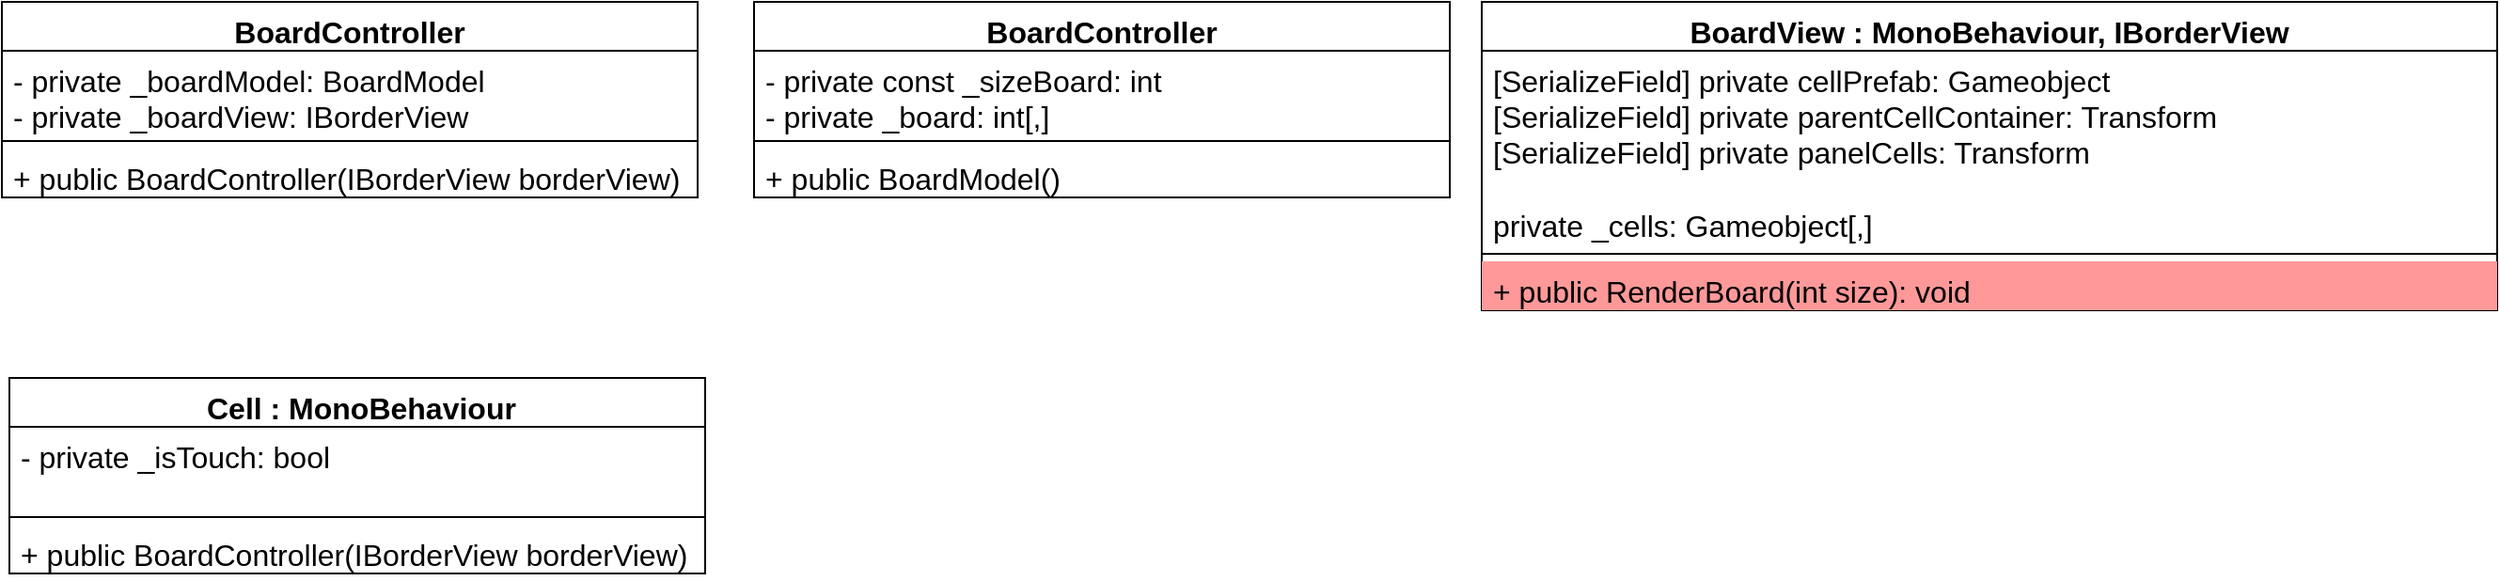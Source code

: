 <mxfile version="21.6.8" type="github">
  <diagram name="Страница — 1" id="X_MFsi-lvggPyJvfzXdd">
    <mxGraphModel dx="840" dy="505" grid="1" gridSize="10" guides="1" tooltips="1" connect="1" arrows="1" fold="1" page="1" pageScale="1" pageWidth="827" pageHeight="1169" math="0" shadow="0">
      <root>
        <mxCell id="0" />
        <mxCell id="1" parent="0" />
        <mxCell id="auqUNaoc3VuofEOo_eY_-2" value="BoardController" style="swimlane;fontStyle=1;align=center;verticalAlign=top;childLayout=stackLayout;horizontal=1;startSize=26;horizontalStack=0;resizeParent=1;resizeParentMax=0;resizeLast=0;collapsible=1;marginBottom=0;whiteSpace=wrap;html=1;fontSize=16;" vertex="1" parent="1">
          <mxGeometry x="40" y="40" width="370" height="104" as="geometry" />
        </mxCell>
        <mxCell id="auqUNaoc3VuofEOo_eY_-3" value="- private _boardModel: BoardModel&lt;br&gt;- private _boardView: IBorderView&lt;br&gt;&amp;nbsp;" style="text;strokeColor=none;fillColor=none;align=left;verticalAlign=top;spacingLeft=4;spacingRight=4;overflow=hidden;rotatable=0;points=[[0,0.5],[1,0.5]];portConstraint=eastwest;whiteSpace=wrap;html=1;fontSize=16;" vertex="1" parent="auqUNaoc3VuofEOo_eY_-2">
          <mxGeometry y="26" width="370" height="44" as="geometry" />
        </mxCell>
        <mxCell id="auqUNaoc3VuofEOo_eY_-4" value="" style="line;strokeWidth=1;fillColor=none;align=left;verticalAlign=middle;spacingTop=-1;spacingLeft=3;spacingRight=3;rotatable=0;labelPosition=right;points=[];portConstraint=eastwest;strokeColor=inherit;fontSize=16;" vertex="1" parent="auqUNaoc3VuofEOo_eY_-2">
          <mxGeometry y="70" width="370" height="8" as="geometry" />
        </mxCell>
        <mxCell id="auqUNaoc3VuofEOo_eY_-5" value="+&amp;nbsp;public BoardController(IBorderView borderView)" style="text;strokeColor=none;fillColor=none;align=left;verticalAlign=top;spacingLeft=4;spacingRight=4;overflow=hidden;rotatable=0;points=[[0,0.5],[1,0.5]];portConstraint=eastwest;whiteSpace=wrap;html=1;fontSize=16;" vertex="1" parent="auqUNaoc3VuofEOo_eY_-2">
          <mxGeometry y="78" width="370" height="26" as="geometry" />
        </mxCell>
        <mxCell id="auqUNaoc3VuofEOo_eY_-6" value="BoardController" style="swimlane;fontStyle=1;align=center;verticalAlign=top;childLayout=stackLayout;horizontal=1;startSize=26;horizontalStack=0;resizeParent=1;resizeParentMax=0;resizeLast=0;collapsible=1;marginBottom=0;whiteSpace=wrap;html=1;fontSize=16;" vertex="1" parent="1">
          <mxGeometry x="440" y="40" width="370" height="104" as="geometry" />
        </mxCell>
        <mxCell id="auqUNaoc3VuofEOo_eY_-7" value="&lt;div&gt;- private const _sizeBoard: int&lt;/div&gt;&lt;div&gt;&lt;span style=&quot;background-color: initial;&quot;&gt;- private _board: int[,]&lt;/span&gt;&lt;br&gt;&lt;/div&gt;" style="text;strokeColor=none;fillColor=none;align=left;verticalAlign=top;spacingLeft=4;spacingRight=4;overflow=hidden;rotatable=0;points=[[0,0.5],[1,0.5]];portConstraint=eastwest;whiteSpace=wrap;html=1;fontSize=16;" vertex="1" parent="auqUNaoc3VuofEOo_eY_-6">
          <mxGeometry y="26" width="370" height="44" as="geometry" />
        </mxCell>
        <mxCell id="auqUNaoc3VuofEOo_eY_-8" value="" style="line;strokeWidth=1;fillColor=none;align=left;verticalAlign=middle;spacingTop=-1;spacingLeft=3;spacingRight=3;rotatable=0;labelPosition=right;points=[];portConstraint=eastwest;strokeColor=inherit;fontSize=16;" vertex="1" parent="auqUNaoc3VuofEOo_eY_-6">
          <mxGeometry y="70" width="370" height="8" as="geometry" />
        </mxCell>
        <mxCell id="auqUNaoc3VuofEOo_eY_-9" value="+&amp;nbsp;public BoardModel()" style="text;strokeColor=none;fillColor=none;align=left;verticalAlign=top;spacingLeft=4;spacingRight=4;overflow=hidden;rotatable=0;points=[[0,0.5],[1,0.5]];portConstraint=eastwest;whiteSpace=wrap;html=1;fontSize=16;" vertex="1" parent="auqUNaoc3VuofEOo_eY_-6">
          <mxGeometry y="78" width="370" height="26" as="geometry" />
        </mxCell>
        <mxCell id="auqUNaoc3VuofEOo_eY_-10" value="BoardView : MonoBehaviour, IBorderView" style="swimlane;fontStyle=1;align=center;verticalAlign=top;childLayout=stackLayout;horizontal=1;startSize=26;horizontalStack=0;resizeParent=1;resizeParentMax=0;resizeLast=0;collapsible=1;marginBottom=0;whiteSpace=wrap;html=1;fontSize=16;" vertex="1" parent="1">
          <mxGeometry x="827" y="40" width="540" height="164" as="geometry" />
        </mxCell>
        <mxCell id="auqUNaoc3VuofEOo_eY_-11" value="&lt;div&gt;[SerializeField] private cellPrefab: Gameobject&lt;/div&gt;&lt;div&gt;&lt;span style=&quot;background-color: initial;&quot;&gt;[SerializeField] private parentCellContainer: Transform&lt;/span&gt;&lt;/div&gt;&lt;div&gt;[SerializeField] private panelCells: Transform&lt;/div&gt;&lt;div&gt;&lt;br&gt;&lt;/div&gt;&lt;div&gt;&lt;span style=&quot;background-color: initial;&quot;&gt;private _cells: Gameobject[,]&lt;/span&gt;&lt;/div&gt;" style="text;strokeColor=none;fillColor=none;align=left;verticalAlign=top;spacingLeft=4;spacingRight=4;overflow=hidden;rotatable=0;points=[[0,0.5],[1,0.5]];portConstraint=eastwest;whiteSpace=wrap;html=1;fontSize=16;" vertex="1" parent="auqUNaoc3VuofEOo_eY_-10">
          <mxGeometry y="26" width="540" height="104" as="geometry" />
        </mxCell>
        <mxCell id="auqUNaoc3VuofEOo_eY_-12" value="" style="line;strokeWidth=1;fillColor=none;align=left;verticalAlign=middle;spacingTop=-1;spacingLeft=3;spacingRight=3;rotatable=0;labelPosition=right;points=[];portConstraint=eastwest;strokeColor=inherit;fontSize=16;" vertex="1" parent="auqUNaoc3VuofEOo_eY_-10">
          <mxGeometry y="130" width="540" height="8" as="geometry" />
        </mxCell>
        <mxCell id="auqUNaoc3VuofEOo_eY_-13" value="+&amp;nbsp;public RenderBoard(int size): void" style="text;strokeColor=none;fillColor=#FF9999;align=left;verticalAlign=top;spacingLeft=4;spacingRight=4;overflow=hidden;rotatable=0;points=[[0,0.5],[1,0.5]];portConstraint=eastwest;whiteSpace=wrap;html=1;fontSize=16;" vertex="1" parent="auqUNaoc3VuofEOo_eY_-10">
          <mxGeometry y="138" width="540" height="26" as="geometry" />
        </mxCell>
        <mxCell id="auqUNaoc3VuofEOo_eY_-14" value="&amp;nbsp;Cell : MonoBehaviour" style="swimlane;fontStyle=1;align=center;verticalAlign=top;childLayout=stackLayout;horizontal=1;startSize=26;horizontalStack=0;resizeParent=1;resizeParentMax=0;resizeLast=0;collapsible=1;marginBottom=0;whiteSpace=wrap;html=1;fontSize=16;" vertex="1" parent="1">
          <mxGeometry x="44" y="240" width="370" height="104" as="geometry" />
        </mxCell>
        <mxCell id="auqUNaoc3VuofEOo_eY_-15" value="-&amp;nbsp;private _isTouch: bool" style="text;strokeColor=none;fillColor=none;align=left;verticalAlign=top;spacingLeft=4;spacingRight=4;overflow=hidden;rotatable=0;points=[[0,0.5],[1,0.5]];portConstraint=eastwest;whiteSpace=wrap;html=1;fontSize=16;" vertex="1" parent="auqUNaoc3VuofEOo_eY_-14">
          <mxGeometry y="26" width="370" height="44" as="geometry" />
        </mxCell>
        <mxCell id="auqUNaoc3VuofEOo_eY_-16" value="" style="line;strokeWidth=1;fillColor=none;align=left;verticalAlign=middle;spacingTop=-1;spacingLeft=3;spacingRight=3;rotatable=0;labelPosition=right;points=[];portConstraint=eastwest;strokeColor=inherit;fontSize=16;" vertex="1" parent="auqUNaoc3VuofEOo_eY_-14">
          <mxGeometry y="70" width="370" height="8" as="geometry" />
        </mxCell>
        <mxCell id="auqUNaoc3VuofEOo_eY_-17" value="+&amp;nbsp;public BoardController(IBorderView borderView)" style="text;strokeColor=none;fillColor=none;align=left;verticalAlign=top;spacingLeft=4;spacingRight=4;overflow=hidden;rotatable=0;points=[[0,0.5],[1,0.5]];portConstraint=eastwest;whiteSpace=wrap;html=1;fontSize=16;" vertex="1" parent="auqUNaoc3VuofEOo_eY_-14">
          <mxGeometry y="78" width="370" height="26" as="geometry" />
        </mxCell>
      </root>
    </mxGraphModel>
  </diagram>
</mxfile>
